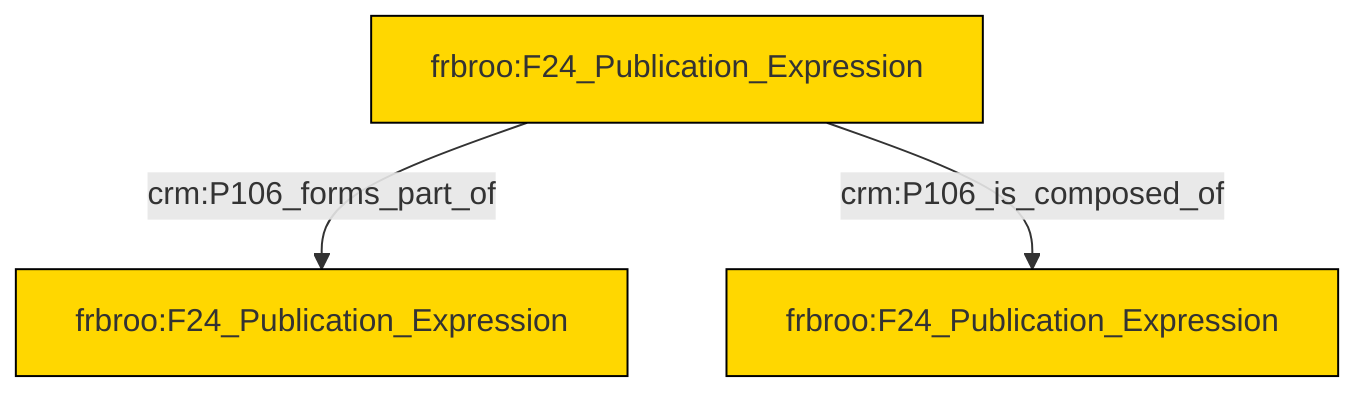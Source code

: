 graph TD
classDef Literal fill:#f2f2f2,stroke:#000000;
classDef CRM_Entity fill:#FFFFFF,stroke:#000000;
classDef Temporal_Entity fill:#00C9E6, stroke:#000000;
classDef Type fill:#E18312, stroke:#000000;
classDef Time-Span fill:#2C9C91, stroke:#000000;
classDef Appellation fill:#FFEB7F, stroke:#000000;
classDef Place fill:#008836, stroke:#000000;
classDef Persistent_Item fill:#B266B2, stroke:#000000;
classDef Conceptual_Object fill:#FFD700, stroke:#000000;
classDef Physical_Thing fill:#D2B48C, stroke:#000000;
classDef Actor fill:#f58aad, stroke:#000000;
classDef PC_Classes fill:#4ce600, stroke:#000000;
classDef Multi fill:#cccccc,stroke:#000000;

4["frbroo:F24_Publication_Expression"]:::Conceptual_Object -->|crm:P106_forms_part_of| 0["frbroo:F24_Publication_Expression"]:::Conceptual_Object
4["frbroo:F24_Publication_Expression"]:::Conceptual_Object -->|crm:P106_is_composed_of| 2["frbroo:F24_Publication_Expression"]:::Conceptual_Object